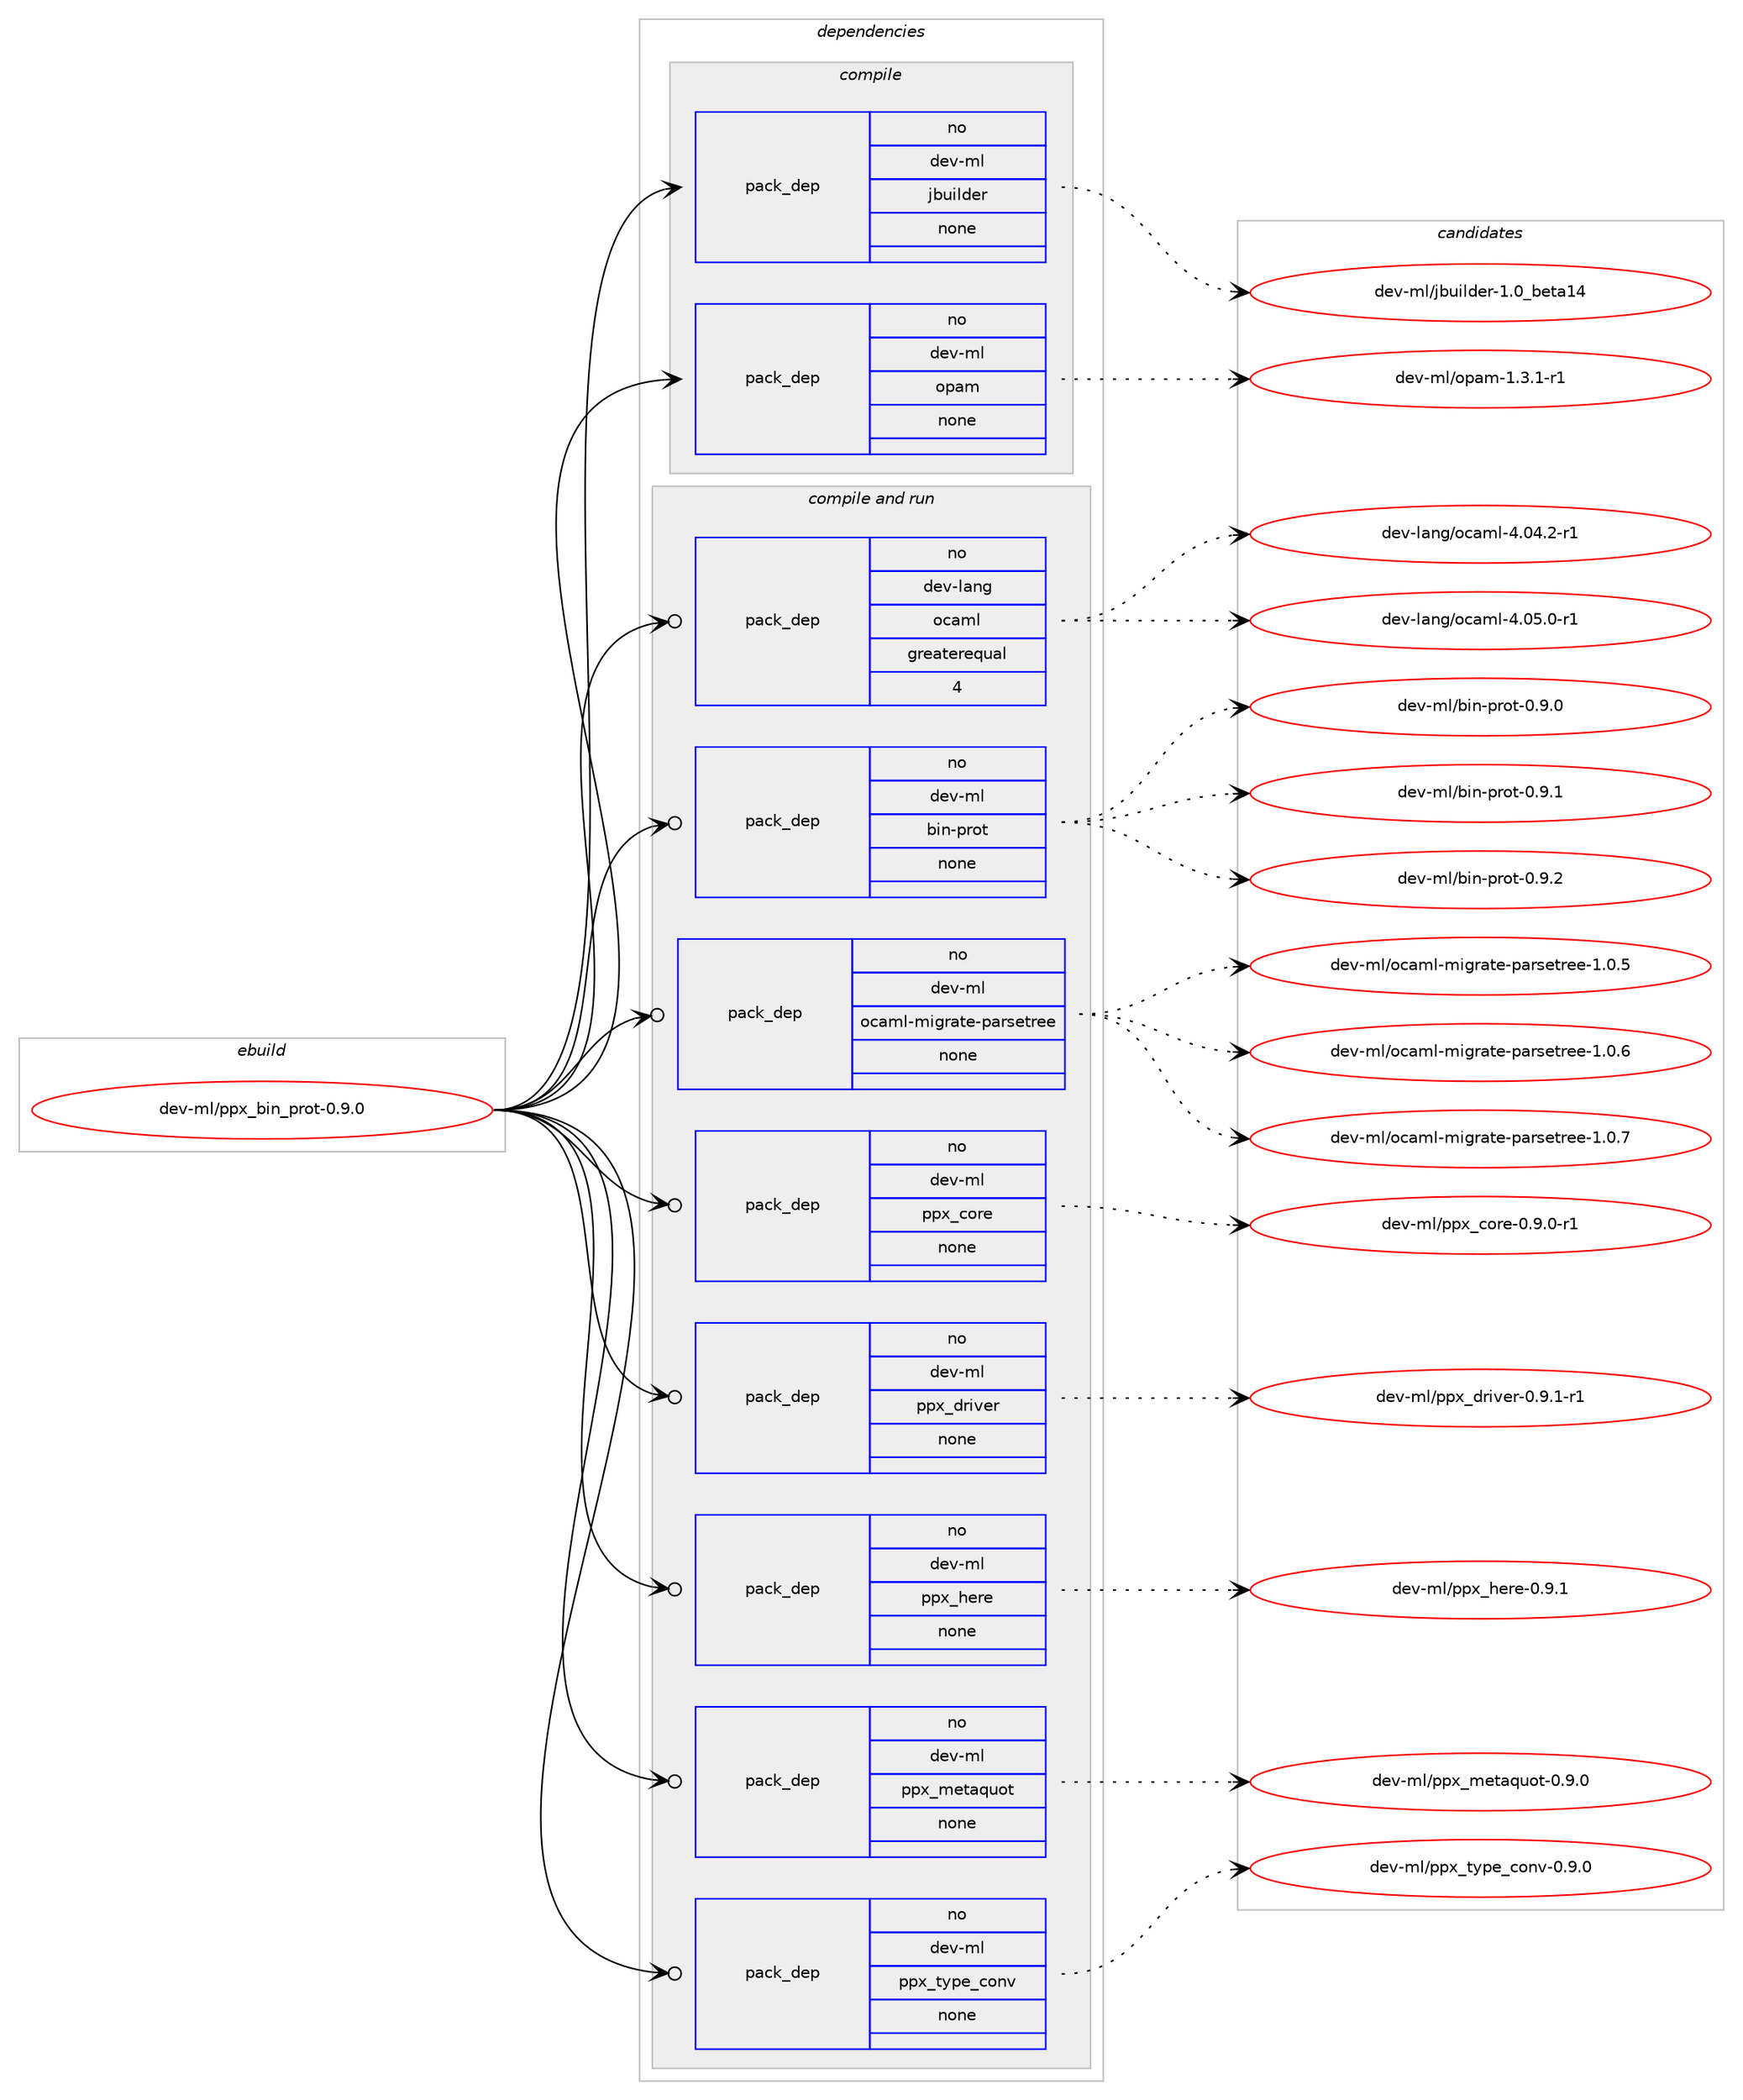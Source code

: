 digraph prolog {

# *************
# Graph options
# *************

newrank=true;
concentrate=true;
compound=true;
graph [rankdir=LR,fontname=Helvetica,fontsize=10,ranksep=1.5];#, ranksep=2.5, nodesep=0.2];
edge  [arrowhead=vee];
node  [fontname=Helvetica,fontsize=10];

# **********
# The ebuild
# **********

subgraph cluster_leftcol {
color=gray;
rank=same;
label=<<i>ebuild</i>>;
id [label="dev-ml/ppx_bin_prot-0.9.0", color=red, width=4, href="../dev-ml/ppx_bin_prot-0.9.0.svg"];
}

# ****************
# The dependencies
# ****************

subgraph cluster_midcol {
color=gray;
label=<<i>dependencies</i>>;
subgraph cluster_compile {
fillcolor="#eeeeee";
style=filled;
label=<<i>compile</i>>;
subgraph pack427833 {
dependency572664 [label=<<TABLE BORDER="0" CELLBORDER="1" CELLSPACING="0" CELLPADDING="4" WIDTH="220"><TR><TD ROWSPAN="6" CELLPADDING="30">pack_dep</TD></TR><TR><TD WIDTH="110">no</TD></TR><TR><TD>dev-ml</TD></TR><TR><TD>jbuilder</TD></TR><TR><TD>none</TD></TR><TR><TD></TD></TR></TABLE>>, shape=none, color=blue];
}
id:e -> dependency572664:w [weight=20,style="solid",arrowhead="vee"];
subgraph pack427834 {
dependency572665 [label=<<TABLE BORDER="0" CELLBORDER="1" CELLSPACING="0" CELLPADDING="4" WIDTH="220"><TR><TD ROWSPAN="6" CELLPADDING="30">pack_dep</TD></TR><TR><TD WIDTH="110">no</TD></TR><TR><TD>dev-ml</TD></TR><TR><TD>opam</TD></TR><TR><TD>none</TD></TR><TR><TD></TD></TR></TABLE>>, shape=none, color=blue];
}
id:e -> dependency572665:w [weight=20,style="solid",arrowhead="vee"];
}
subgraph cluster_compileandrun {
fillcolor="#eeeeee";
style=filled;
label=<<i>compile and run</i>>;
subgraph pack427835 {
dependency572666 [label=<<TABLE BORDER="0" CELLBORDER="1" CELLSPACING="0" CELLPADDING="4" WIDTH="220"><TR><TD ROWSPAN="6" CELLPADDING="30">pack_dep</TD></TR><TR><TD WIDTH="110">no</TD></TR><TR><TD>dev-lang</TD></TR><TR><TD>ocaml</TD></TR><TR><TD>greaterequal</TD></TR><TR><TD>4</TD></TR></TABLE>>, shape=none, color=blue];
}
id:e -> dependency572666:w [weight=20,style="solid",arrowhead="odotvee"];
subgraph pack427836 {
dependency572667 [label=<<TABLE BORDER="0" CELLBORDER="1" CELLSPACING="0" CELLPADDING="4" WIDTH="220"><TR><TD ROWSPAN="6" CELLPADDING="30">pack_dep</TD></TR><TR><TD WIDTH="110">no</TD></TR><TR><TD>dev-ml</TD></TR><TR><TD>bin-prot</TD></TR><TR><TD>none</TD></TR><TR><TD></TD></TR></TABLE>>, shape=none, color=blue];
}
id:e -> dependency572667:w [weight=20,style="solid",arrowhead="odotvee"];
subgraph pack427837 {
dependency572668 [label=<<TABLE BORDER="0" CELLBORDER="1" CELLSPACING="0" CELLPADDING="4" WIDTH="220"><TR><TD ROWSPAN="6" CELLPADDING="30">pack_dep</TD></TR><TR><TD WIDTH="110">no</TD></TR><TR><TD>dev-ml</TD></TR><TR><TD>ocaml-migrate-parsetree</TD></TR><TR><TD>none</TD></TR><TR><TD></TD></TR></TABLE>>, shape=none, color=blue];
}
id:e -> dependency572668:w [weight=20,style="solid",arrowhead="odotvee"];
subgraph pack427838 {
dependency572669 [label=<<TABLE BORDER="0" CELLBORDER="1" CELLSPACING="0" CELLPADDING="4" WIDTH="220"><TR><TD ROWSPAN="6" CELLPADDING="30">pack_dep</TD></TR><TR><TD WIDTH="110">no</TD></TR><TR><TD>dev-ml</TD></TR><TR><TD>ppx_core</TD></TR><TR><TD>none</TD></TR><TR><TD></TD></TR></TABLE>>, shape=none, color=blue];
}
id:e -> dependency572669:w [weight=20,style="solid",arrowhead="odotvee"];
subgraph pack427839 {
dependency572670 [label=<<TABLE BORDER="0" CELLBORDER="1" CELLSPACING="0" CELLPADDING="4" WIDTH="220"><TR><TD ROWSPAN="6" CELLPADDING="30">pack_dep</TD></TR><TR><TD WIDTH="110">no</TD></TR><TR><TD>dev-ml</TD></TR><TR><TD>ppx_driver</TD></TR><TR><TD>none</TD></TR><TR><TD></TD></TR></TABLE>>, shape=none, color=blue];
}
id:e -> dependency572670:w [weight=20,style="solid",arrowhead="odotvee"];
subgraph pack427840 {
dependency572671 [label=<<TABLE BORDER="0" CELLBORDER="1" CELLSPACING="0" CELLPADDING="4" WIDTH="220"><TR><TD ROWSPAN="6" CELLPADDING="30">pack_dep</TD></TR><TR><TD WIDTH="110">no</TD></TR><TR><TD>dev-ml</TD></TR><TR><TD>ppx_here</TD></TR><TR><TD>none</TD></TR><TR><TD></TD></TR></TABLE>>, shape=none, color=blue];
}
id:e -> dependency572671:w [weight=20,style="solid",arrowhead="odotvee"];
subgraph pack427841 {
dependency572672 [label=<<TABLE BORDER="0" CELLBORDER="1" CELLSPACING="0" CELLPADDING="4" WIDTH="220"><TR><TD ROWSPAN="6" CELLPADDING="30">pack_dep</TD></TR><TR><TD WIDTH="110">no</TD></TR><TR><TD>dev-ml</TD></TR><TR><TD>ppx_metaquot</TD></TR><TR><TD>none</TD></TR><TR><TD></TD></TR></TABLE>>, shape=none, color=blue];
}
id:e -> dependency572672:w [weight=20,style="solid",arrowhead="odotvee"];
subgraph pack427842 {
dependency572673 [label=<<TABLE BORDER="0" CELLBORDER="1" CELLSPACING="0" CELLPADDING="4" WIDTH="220"><TR><TD ROWSPAN="6" CELLPADDING="30">pack_dep</TD></TR><TR><TD WIDTH="110">no</TD></TR><TR><TD>dev-ml</TD></TR><TR><TD>ppx_type_conv</TD></TR><TR><TD>none</TD></TR><TR><TD></TD></TR></TABLE>>, shape=none, color=blue];
}
id:e -> dependency572673:w [weight=20,style="solid",arrowhead="odotvee"];
}
subgraph cluster_run {
fillcolor="#eeeeee";
style=filled;
label=<<i>run</i>>;
}
}

# **************
# The candidates
# **************

subgraph cluster_choices {
rank=same;
color=gray;
label=<<i>candidates</i>>;

subgraph choice427833 {
color=black;
nodesep=1;
choice100101118451091084710698117105108100101114454946489598101116974952 [label="dev-ml/jbuilder-1.0_beta14", color=red, width=4,href="../dev-ml/jbuilder-1.0_beta14.svg"];
dependency572664:e -> choice100101118451091084710698117105108100101114454946489598101116974952:w [style=dotted,weight="100"];
}
subgraph choice427834 {
color=black;
nodesep=1;
choice1001011184510910847111112971094549465146494511449 [label="dev-ml/opam-1.3.1-r1", color=red, width=4,href="../dev-ml/opam-1.3.1-r1.svg"];
dependency572665:e -> choice1001011184510910847111112971094549465146494511449:w [style=dotted,weight="100"];
}
subgraph choice427835 {
color=black;
nodesep=1;
choice1001011184510897110103471119997109108455246485246504511449 [label="dev-lang/ocaml-4.04.2-r1", color=red, width=4,href="../dev-lang/ocaml-4.04.2-r1.svg"];
choice1001011184510897110103471119997109108455246485346484511449 [label="dev-lang/ocaml-4.05.0-r1", color=red, width=4,href="../dev-lang/ocaml-4.05.0-r1.svg"];
dependency572666:e -> choice1001011184510897110103471119997109108455246485246504511449:w [style=dotted,weight="100"];
dependency572666:e -> choice1001011184510897110103471119997109108455246485346484511449:w [style=dotted,weight="100"];
}
subgraph choice427836 {
color=black;
nodesep=1;
choice10010111845109108479810511045112114111116454846574648 [label="dev-ml/bin-prot-0.9.0", color=red, width=4,href="../dev-ml/bin-prot-0.9.0.svg"];
choice10010111845109108479810511045112114111116454846574649 [label="dev-ml/bin-prot-0.9.1", color=red, width=4,href="../dev-ml/bin-prot-0.9.1.svg"];
choice10010111845109108479810511045112114111116454846574650 [label="dev-ml/bin-prot-0.9.2", color=red, width=4,href="../dev-ml/bin-prot-0.9.2.svg"];
dependency572667:e -> choice10010111845109108479810511045112114111116454846574648:w [style=dotted,weight="100"];
dependency572667:e -> choice10010111845109108479810511045112114111116454846574649:w [style=dotted,weight="100"];
dependency572667:e -> choice10010111845109108479810511045112114111116454846574650:w [style=dotted,weight="100"];
}
subgraph choice427837 {
color=black;
nodesep=1;
choice1001011184510910847111999710910845109105103114971161014511297114115101116114101101454946484653 [label="dev-ml/ocaml-migrate-parsetree-1.0.5", color=red, width=4,href="../dev-ml/ocaml-migrate-parsetree-1.0.5.svg"];
choice1001011184510910847111999710910845109105103114971161014511297114115101116114101101454946484654 [label="dev-ml/ocaml-migrate-parsetree-1.0.6", color=red, width=4,href="../dev-ml/ocaml-migrate-parsetree-1.0.6.svg"];
choice1001011184510910847111999710910845109105103114971161014511297114115101116114101101454946484655 [label="dev-ml/ocaml-migrate-parsetree-1.0.7", color=red, width=4,href="../dev-ml/ocaml-migrate-parsetree-1.0.7.svg"];
dependency572668:e -> choice1001011184510910847111999710910845109105103114971161014511297114115101116114101101454946484653:w [style=dotted,weight="100"];
dependency572668:e -> choice1001011184510910847111999710910845109105103114971161014511297114115101116114101101454946484654:w [style=dotted,weight="100"];
dependency572668:e -> choice1001011184510910847111999710910845109105103114971161014511297114115101116114101101454946484655:w [style=dotted,weight="100"];
}
subgraph choice427838 {
color=black;
nodesep=1;
choice100101118451091084711211212095991111141014548465746484511449 [label="dev-ml/ppx_core-0.9.0-r1", color=red, width=4,href="../dev-ml/ppx_core-0.9.0-r1.svg"];
dependency572669:e -> choice100101118451091084711211212095991111141014548465746484511449:w [style=dotted,weight="100"];
}
subgraph choice427839 {
color=black;
nodesep=1;
choice1001011184510910847112112120951001141051181011144548465746494511449 [label="dev-ml/ppx_driver-0.9.1-r1", color=red, width=4,href="../dev-ml/ppx_driver-0.9.1-r1.svg"];
dependency572670:e -> choice1001011184510910847112112120951001141051181011144548465746494511449:w [style=dotted,weight="100"];
}
subgraph choice427840 {
color=black;
nodesep=1;
choice100101118451091084711211212095104101114101454846574649 [label="dev-ml/ppx_here-0.9.1", color=red, width=4,href="../dev-ml/ppx_here-0.9.1.svg"];
dependency572671:e -> choice100101118451091084711211212095104101114101454846574649:w [style=dotted,weight="100"];
}
subgraph choice427841 {
color=black;
nodesep=1;
choice10010111845109108471121121209510910111697113117111116454846574648 [label="dev-ml/ppx_metaquot-0.9.0", color=red, width=4,href="../dev-ml/ppx_metaquot-0.9.0.svg"];
dependency572672:e -> choice10010111845109108471121121209510910111697113117111116454846574648:w [style=dotted,weight="100"];
}
subgraph choice427842 {
color=black;
nodesep=1;
choice1001011184510910847112112120951161211121019599111110118454846574648 [label="dev-ml/ppx_type_conv-0.9.0", color=red, width=4,href="../dev-ml/ppx_type_conv-0.9.0.svg"];
dependency572673:e -> choice1001011184510910847112112120951161211121019599111110118454846574648:w [style=dotted,weight="100"];
}
}

}
